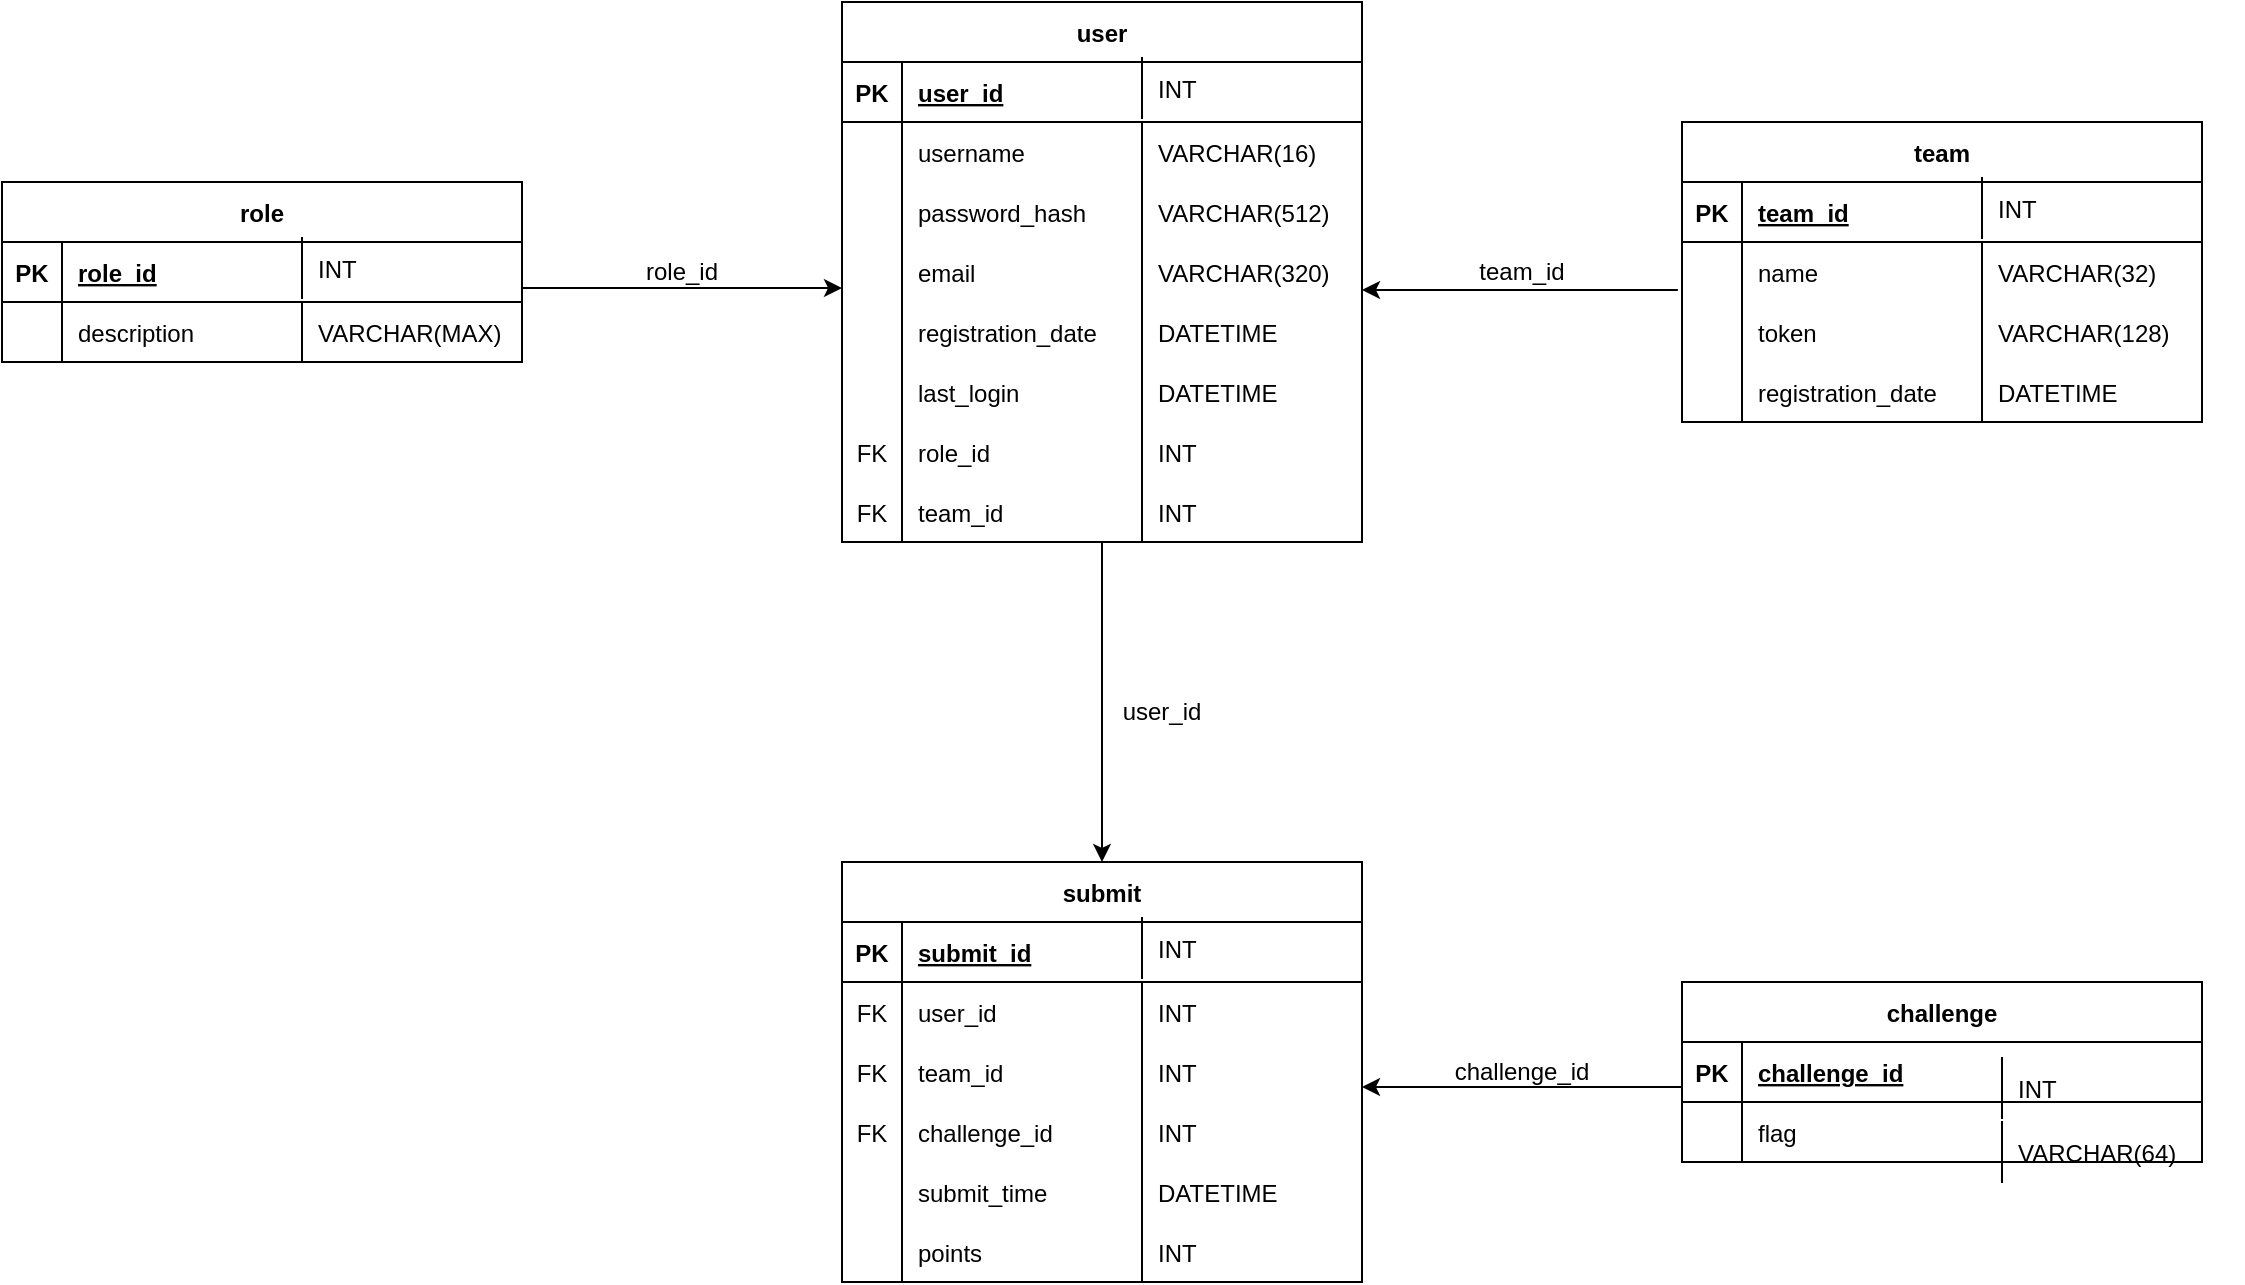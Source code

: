 <mxfile version="17.4.4" type="github">
  <diagram id="R2lEEEUBdFMjLlhIrx00" name="Page-1">
    <mxGraphModel dx="2523" dy="888" grid="1" gridSize="10" guides="1" tooltips="1" connect="1" arrows="1" fold="1" page="1" pageScale="1" pageWidth="850" pageHeight="1100" math="0" shadow="0" extFonts="Permanent Marker^https://fonts.googleapis.com/css?family=Permanent+Marker">
      <root>
        <mxCell id="0" />
        <mxCell id="1" parent="0" />
        <mxCell id="q7P-6Obig4FQji7qMEAy-113" value="" style="shape=partialRectangle;collapsible=0;dropTarget=0;pointerEvents=0;fillColor=none;points=[[0,0.5],[1,0.5]];portConstraint=eastwest;top=0;left=0;right=0;bottom=0;container=0;" vertex="1" parent="1">
          <mxGeometry x="100" y="585" width="170" height="30" as="geometry" />
        </mxCell>
        <mxCell id="q7P-6Obig4FQji7qMEAy-115" value="submit" style="shape=table;startSize=30;container=1;collapsible=1;childLayout=tableLayout;fixedRows=1;rowLines=0;fontStyle=1;align=center;resizeLast=1;" vertex="1" parent="1">
          <mxGeometry x="80" y="510" width="260" height="210" as="geometry" />
        </mxCell>
        <mxCell id="q7P-6Obig4FQji7qMEAy-116" value="" style="shape=partialRectangle;collapsible=0;dropTarget=0;pointerEvents=0;fillColor=none;points=[[0,0.5],[1,0.5]];portConstraint=eastwest;top=0;left=0;right=0;bottom=1;" vertex="1" parent="q7P-6Obig4FQji7qMEAy-115">
          <mxGeometry y="30" width="260" height="30" as="geometry" />
        </mxCell>
        <mxCell id="q7P-6Obig4FQji7qMEAy-117" value="PK" style="shape=partialRectangle;overflow=hidden;connectable=0;fillColor=none;top=0;left=0;bottom=0;right=0;fontStyle=1;" vertex="1" parent="q7P-6Obig4FQji7qMEAy-116">
          <mxGeometry width="30" height="30" as="geometry">
            <mxRectangle width="30" height="30" as="alternateBounds" />
          </mxGeometry>
        </mxCell>
        <mxCell id="q7P-6Obig4FQji7qMEAy-118" value="submit_id" style="shape=partialRectangle;overflow=hidden;connectable=0;fillColor=none;top=0;left=0;bottom=0;right=0;align=left;spacingLeft=6;fontStyle=5;" vertex="1" parent="q7P-6Obig4FQji7qMEAy-116">
          <mxGeometry x="30" width="230" height="30" as="geometry">
            <mxRectangle width="230" height="30" as="alternateBounds" />
          </mxGeometry>
        </mxCell>
        <mxCell id="q7P-6Obig4FQji7qMEAy-119" value="" style="shape=partialRectangle;collapsible=0;dropTarget=0;pointerEvents=0;fillColor=none;points=[[0,0.5],[1,0.5]];portConstraint=eastwest;top=0;left=0;right=0;bottom=0;" vertex="1" parent="q7P-6Obig4FQji7qMEAy-115">
          <mxGeometry y="60" width="260" height="30" as="geometry" />
        </mxCell>
        <mxCell id="q7P-6Obig4FQji7qMEAy-120" value="FK" style="shape=partialRectangle;overflow=hidden;connectable=0;fillColor=none;top=0;left=0;bottom=0;right=1;" vertex="1" parent="q7P-6Obig4FQji7qMEAy-119">
          <mxGeometry width="30" height="30" as="geometry">
            <mxRectangle width="30" height="30" as="alternateBounds" />
          </mxGeometry>
        </mxCell>
        <mxCell id="q7P-6Obig4FQji7qMEAy-121" value="user_id" style="shape=partialRectangle;overflow=hidden;connectable=0;fillColor=none;top=0;left=0;bottom=0;right=0;align=left;spacingLeft=6;" vertex="1" parent="q7P-6Obig4FQji7qMEAy-119">
          <mxGeometry x="30" width="230" height="30" as="geometry">
            <mxRectangle width="230" height="30" as="alternateBounds" />
          </mxGeometry>
        </mxCell>
        <mxCell id="q7P-6Obig4FQji7qMEAy-152" value="" style="group" vertex="1" connectable="0" parent="1">
          <mxGeometry x="80" y="690" width="130" height="30" as="geometry" />
        </mxCell>
        <mxCell id="q7P-6Obig4FQji7qMEAy-123" value="" style="shape=partialRectangle;overflow=hidden;connectable=0;fillColor=none;top=0;left=0;bottom=0;right=1;" vertex="1" parent="q7P-6Obig4FQji7qMEAy-152">
          <mxGeometry width="30" height="30" as="geometry">
            <mxRectangle width="30" height="30" as="alternateBounds" />
          </mxGeometry>
        </mxCell>
        <mxCell id="q7P-6Obig4FQji7qMEAy-124" value="points" style="shape=partialRectangle;overflow=hidden;connectable=0;fillColor=none;top=0;left=0;bottom=0;right=0;align=left;spacingLeft=6;" vertex="1" parent="q7P-6Obig4FQji7qMEAy-152">
          <mxGeometry x="30" width="100" height="30" as="geometry">
            <mxRectangle width="220" height="30" as="alternateBounds" />
          </mxGeometry>
        </mxCell>
        <mxCell id="q7P-6Obig4FQji7qMEAy-130" value="" style="shape=partialRectangle;collapsible=0;dropTarget=0;pointerEvents=0;fillColor=none;points=[[0,0.5],[1,0.5]];portConstraint=eastwest;top=0;left=0;right=0;bottom=0;container=0;" vertex="1" parent="1">
          <mxGeometry x="80" y="600" width="130" height="30" as="geometry" />
        </mxCell>
        <mxCell id="q7P-6Obig4FQji7qMEAy-126" value="" style="shape=partialRectangle;collapsible=0;dropTarget=0;pointerEvents=0;fillColor=none;points=[[0,0.5],[1,0.5]];portConstraint=eastwest;top=0;left=0;right=0;bottom=0;container=0;" vertex="1" parent="1">
          <mxGeometry x="80" y="630" width="130" height="30" as="geometry" />
        </mxCell>
        <mxCell id="q7P-6Obig4FQji7qMEAy-179" value="INT" style="shape=partialRectangle;overflow=hidden;connectable=0;fillColor=none;top=0;left=1;bottom=0;right=0;align=left;spacingLeft=6;" vertex="1" parent="1">
          <mxGeometry x="230" y="690" width="80" height="30" as="geometry">
            <mxRectangle width="220" height="30" as="alternateBounds" />
          </mxGeometry>
        </mxCell>
        <mxCell id="q7P-6Obig4FQji7qMEAy-181" value="INT" style="shape=partialRectangle;overflow=hidden;connectable=0;fillColor=none;top=0;left=1;bottom=0;right=0;align=left;spacingLeft=6;" vertex="1" parent="1">
          <mxGeometry x="230" y="570" width="80" height="30" as="geometry">
            <mxRectangle width="220" height="30" as="alternateBounds" />
          </mxGeometry>
        </mxCell>
        <mxCell id="q7P-6Obig4FQji7qMEAy-182" value="INT" style="shape=partialRectangle;overflow=hidden;connectable=0;fillColor=none;top=0;left=1;bottom=0;right=0;align=left;spacingLeft=6;" vertex="1" parent="1">
          <mxGeometry x="230" y="538" width="80" height="30" as="geometry">
            <mxRectangle width="220" height="30" as="alternateBounds" />
          </mxGeometry>
        </mxCell>
        <mxCell id="q7P-6Obig4FQji7qMEAy-183" value="" style="group" vertex="1" connectable="0" parent="1">
          <mxGeometry x="80" y="660" width="270" height="30" as="geometry" />
        </mxCell>
        <mxCell id="q7P-6Obig4FQji7qMEAy-127" value="" style="shape=partialRectangle;overflow=hidden;connectable=0;fillColor=none;top=0;left=0;bottom=0;right=1;" vertex="1" parent="q7P-6Obig4FQji7qMEAy-183">
          <mxGeometry width="30" height="30" as="geometry">
            <mxRectangle width="30" height="30" as="alternateBounds" />
          </mxGeometry>
        </mxCell>
        <mxCell id="q7P-6Obig4FQji7qMEAy-128" value="submit_time" style="shape=partialRectangle;overflow=hidden;connectable=0;fillColor=none;top=0;left=0;bottom=0;right=0;align=left;spacingLeft=6;" vertex="1" parent="q7P-6Obig4FQji7qMEAy-183">
          <mxGeometry x="30" width="100" height="30" as="geometry">
            <mxRectangle width="220" height="30" as="alternateBounds" />
          </mxGeometry>
        </mxCell>
        <mxCell id="q7P-6Obig4FQji7qMEAy-178" value="DATETIME" style="shape=partialRectangle;overflow=hidden;connectable=0;fillColor=none;top=0;left=1;bottom=0;right=0;align=left;spacingLeft=6;" vertex="1" parent="q7P-6Obig4FQji7qMEAy-183">
          <mxGeometry x="150" width="110" height="30" as="geometry">
            <mxRectangle width="220" height="30" as="alternateBounds" />
          </mxGeometry>
        </mxCell>
        <mxCell id="q7P-6Obig4FQji7qMEAy-186" value="" style="group" vertex="1" connectable="0" parent="1">
          <mxGeometry x="80" y="600" width="210" height="30" as="geometry" />
        </mxCell>
        <mxCell id="q7P-6Obig4FQji7qMEAy-153" value="" style="group" vertex="1" connectable="0" parent="q7P-6Obig4FQji7qMEAy-186">
          <mxGeometry width="130" height="30" as="geometry" />
        </mxCell>
        <mxCell id="q7P-6Obig4FQji7qMEAy-147" value="FK" style="shape=partialRectangle;overflow=hidden;connectable=0;fillColor=none;top=0;left=0;bottom=0;right=1;" vertex="1" parent="q7P-6Obig4FQji7qMEAy-153">
          <mxGeometry width="30" height="30" as="geometry">
            <mxRectangle width="30" height="30" as="alternateBounds" />
          </mxGeometry>
        </mxCell>
        <mxCell id="q7P-6Obig4FQji7qMEAy-148" value="team_id" style="shape=partialRectangle;overflow=hidden;connectable=0;fillColor=none;top=0;left=0;bottom=0;right=0;align=left;spacingLeft=6;" vertex="1" parent="q7P-6Obig4FQji7qMEAy-153">
          <mxGeometry x="30" width="100" height="30" as="geometry">
            <mxRectangle width="220" height="30" as="alternateBounds" />
          </mxGeometry>
        </mxCell>
        <mxCell id="q7P-6Obig4FQji7qMEAy-180" value="INT" style="shape=partialRectangle;overflow=hidden;connectable=0;fillColor=none;top=0;left=1;bottom=0;right=0;align=left;spacingLeft=6;" vertex="1" parent="q7P-6Obig4FQji7qMEAy-186">
          <mxGeometry x="150" width="80" height="30" as="geometry">
            <mxRectangle width="220" height="30" as="alternateBounds" />
          </mxGeometry>
        </mxCell>
        <mxCell id="q7P-6Obig4FQji7qMEAy-187" value="" style="group" vertex="1" connectable="0" parent="1">
          <mxGeometry x="80" y="630" width="210" height="30" as="geometry" />
        </mxCell>
        <mxCell id="q7P-6Obig4FQji7qMEAy-131" value="FK" style="shape=partialRectangle;overflow=hidden;connectable=0;fillColor=none;top=0;left=0;bottom=0;right=1;" vertex="1" parent="q7P-6Obig4FQji7qMEAy-187">
          <mxGeometry width="30" height="30" as="geometry">
            <mxRectangle width="30" height="30" as="alternateBounds" />
          </mxGeometry>
        </mxCell>
        <mxCell id="q7P-6Obig4FQji7qMEAy-132" value="challenge_id" style="shape=partialRectangle;overflow=hidden;connectable=0;fillColor=none;top=0;left=0;bottom=0;right=0;align=left;spacingLeft=6;" vertex="1" parent="q7P-6Obig4FQji7qMEAy-187">
          <mxGeometry x="30" width="100" height="30" as="geometry">
            <mxRectangle width="220" height="30" as="alternateBounds" />
          </mxGeometry>
        </mxCell>
        <mxCell id="q7P-6Obig4FQji7qMEAy-173" value="INT" style="shape=partialRectangle;overflow=hidden;connectable=0;fillColor=none;top=0;left=1;bottom=0;right=0;align=left;spacingLeft=6;" vertex="1" parent="q7P-6Obig4FQji7qMEAy-187">
          <mxGeometry x="150" width="80" height="30" as="geometry">
            <mxRectangle width="220" height="30" as="alternateBounds" />
          </mxGeometry>
        </mxCell>
        <mxCell id="q7P-6Obig4FQji7qMEAy-217" value="" style="shape=partialRectangle;collapsible=0;dropTarget=0;pointerEvents=0;fillColor=none;points=[[0,0.5],[1,0.5]];portConstraint=eastwest;top=0;left=0;right=0;bottom=0;container=0;" vertex="1" parent="1">
          <mxGeometry x="100" y="155" width="170" height="30" as="geometry" />
        </mxCell>
        <mxCell id="q7P-6Obig4FQji7qMEAy-218" value="user" style="shape=table;startSize=30;container=1;collapsible=1;childLayout=tableLayout;fixedRows=1;rowLines=0;fontStyle=1;align=center;resizeLast=1;" vertex="1" parent="1">
          <mxGeometry x="80" y="80" width="260" height="270" as="geometry" />
        </mxCell>
        <mxCell id="q7P-6Obig4FQji7qMEAy-219" value="" style="shape=partialRectangle;collapsible=0;dropTarget=0;pointerEvents=0;fillColor=none;points=[[0,0.5],[1,0.5]];portConstraint=eastwest;top=0;left=0;right=0;bottom=1;" vertex="1" parent="q7P-6Obig4FQji7qMEAy-218">
          <mxGeometry y="30" width="260" height="30" as="geometry" />
        </mxCell>
        <mxCell id="q7P-6Obig4FQji7qMEAy-220" value="PK" style="shape=partialRectangle;overflow=hidden;connectable=0;fillColor=none;top=0;left=0;bottom=0;right=0;fontStyle=1;" vertex="1" parent="q7P-6Obig4FQji7qMEAy-219">
          <mxGeometry width="30" height="30" as="geometry">
            <mxRectangle width="30" height="30" as="alternateBounds" />
          </mxGeometry>
        </mxCell>
        <mxCell id="q7P-6Obig4FQji7qMEAy-221" value="user_id" style="shape=partialRectangle;overflow=hidden;connectable=0;fillColor=none;top=0;left=0;bottom=0;right=0;align=left;spacingLeft=6;fontStyle=5;" vertex="1" parent="q7P-6Obig4FQji7qMEAy-219">
          <mxGeometry x="30" width="230" height="30" as="geometry">
            <mxRectangle width="230" height="30" as="alternateBounds" />
          </mxGeometry>
        </mxCell>
        <mxCell id="q7P-6Obig4FQji7qMEAy-222" value="" style="shape=partialRectangle;collapsible=0;dropTarget=0;pointerEvents=0;fillColor=none;points=[[0,0.5],[1,0.5]];portConstraint=eastwest;top=0;left=0;right=0;bottom=0;" vertex="1" parent="q7P-6Obig4FQji7qMEAy-218">
          <mxGeometry y="60" width="260" height="30" as="geometry" />
        </mxCell>
        <mxCell id="q7P-6Obig4FQji7qMEAy-223" value="" style="shape=partialRectangle;overflow=hidden;connectable=0;fillColor=none;top=0;left=0;bottom=0;right=1;" vertex="1" parent="q7P-6Obig4FQji7qMEAy-222">
          <mxGeometry width="30" height="30" as="geometry">
            <mxRectangle width="30" height="30" as="alternateBounds" />
          </mxGeometry>
        </mxCell>
        <mxCell id="q7P-6Obig4FQji7qMEAy-224" value="username" style="shape=partialRectangle;overflow=hidden;connectable=0;fillColor=none;top=0;left=0;bottom=0;right=0;align=left;spacingLeft=6;" vertex="1" parent="q7P-6Obig4FQji7qMEAy-222">
          <mxGeometry x="30" width="230" height="30" as="geometry">
            <mxRectangle width="230" height="30" as="alternateBounds" />
          </mxGeometry>
        </mxCell>
        <mxCell id="q7P-6Obig4FQji7qMEAy-228" value="" style="shape=partialRectangle;collapsible=0;dropTarget=0;pointerEvents=0;fillColor=none;points=[[0,0.5],[1,0.5]];portConstraint=eastwest;top=0;left=0;right=0;bottom=0;container=0;" vertex="1" parent="1">
          <mxGeometry x="80" y="170" width="130" height="30" as="geometry" />
        </mxCell>
        <mxCell id="q7P-6Obig4FQji7qMEAy-229" value="" style="shape=partialRectangle;collapsible=0;dropTarget=0;pointerEvents=0;fillColor=none;points=[[0,0.5],[1,0.5]];portConstraint=eastwest;top=0;left=0;right=0;bottom=0;container=0;" vertex="1" parent="1">
          <mxGeometry x="80" y="200" width="130" height="30" as="geometry" />
        </mxCell>
        <mxCell id="q7P-6Obig4FQji7qMEAy-231" value="VARCHAR(16)" style="shape=partialRectangle;overflow=hidden;connectable=0;fillColor=none;top=0;left=1;bottom=0;right=0;align=left;spacingLeft=6;" vertex="1" parent="1">
          <mxGeometry x="230" y="140" width="120" height="30" as="geometry">
            <mxRectangle width="220" height="30" as="alternateBounds" />
          </mxGeometry>
        </mxCell>
        <mxCell id="q7P-6Obig4FQji7qMEAy-232" value="INT" style="shape=partialRectangle;overflow=hidden;connectable=0;fillColor=none;top=0;left=1;bottom=0;right=0;align=left;spacingLeft=6;" vertex="1" parent="1">
          <mxGeometry x="230" y="108" width="80" height="30" as="geometry">
            <mxRectangle width="220" height="30" as="alternateBounds" />
          </mxGeometry>
        </mxCell>
        <mxCell id="q7P-6Obig4FQji7qMEAy-233" value="" style="group" vertex="1" connectable="0" parent="1">
          <mxGeometry x="80" y="200" width="270" height="30" as="geometry" />
        </mxCell>
        <mxCell id="q7P-6Obig4FQji7qMEAy-234" value="" style="shape=partialRectangle;overflow=hidden;connectable=0;fillColor=none;top=0;left=0;bottom=0;right=1;" vertex="1" parent="q7P-6Obig4FQji7qMEAy-233">
          <mxGeometry width="30" height="30" as="geometry">
            <mxRectangle width="30" height="30" as="alternateBounds" />
          </mxGeometry>
        </mxCell>
        <mxCell id="q7P-6Obig4FQji7qMEAy-235" value="email" style="shape=partialRectangle;overflow=hidden;connectable=0;fillColor=none;top=0;left=0;bottom=0;right=0;align=left;spacingLeft=6;" vertex="1" parent="q7P-6Obig4FQji7qMEAy-233">
          <mxGeometry x="30" width="100" height="30" as="geometry">
            <mxRectangle width="220" height="30" as="alternateBounds" />
          </mxGeometry>
        </mxCell>
        <mxCell id="q7P-6Obig4FQji7qMEAy-236" value="VARCHAR(320)" style="shape=partialRectangle;overflow=hidden;connectable=0;fillColor=none;top=0;left=1;bottom=0;right=0;align=left;spacingLeft=6;" vertex="1" parent="q7P-6Obig4FQji7qMEAy-233">
          <mxGeometry x="150" width="120" height="30" as="geometry">
            <mxRectangle width="220" height="30" as="alternateBounds" />
          </mxGeometry>
        </mxCell>
        <mxCell id="q7P-6Obig4FQji7qMEAy-237" value="" style="group" vertex="1" connectable="0" parent="1">
          <mxGeometry x="80" y="170" width="270" height="30" as="geometry" />
        </mxCell>
        <mxCell id="q7P-6Obig4FQji7qMEAy-238" value="" style="group" vertex="1" connectable="0" parent="q7P-6Obig4FQji7qMEAy-237">
          <mxGeometry width="130" height="30" as="geometry" />
        </mxCell>
        <mxCell id="q7P-6Obig4FQji7qMEAy-239" value="" style="shape=partialRectangle;overflow=hidden;connectable=0;fillColor=none;top=0;left=0;bottom=0;right=1;" vertex="1" parent="q7P-6Obig4FQji7qMEAy-238">
          <mxGeometry width="30" height="30" as="geometry">
            <mxRectangle width="30" height="30" as="alternateBounds" />
          </mxGeometry>
        </mxCell>
        <mxCell id="q7P-6Obig4FQji7qMEAy-240" value="password_hash" style="shape=partialRectangle;overflow=hidden;connectable=0;fillColor=none;top=0;left=0;bottom=0;right=0;align=left;spacingLeft=6;" vertex="1" parent="q7P-6Obig4FQji7qMEAy-238">
          <mxGeometry x="30" width="100" height="30" as="geometry">
            <mxRectangle width="220" height="30" as="alternateBounds" />
          </mxGeometry>
        </mxCell>
        <mxCell id="q7P-6Obig4FQji7qMEAy-241" value="VARCHAR(512)" style="shape=partialRectangle;overflow=hidden;connectable=0;fillColor=none;top=0;left=1;bottom=0;right=0;align=left;spacingLeft=6;" vertex="1" parent="q7P-6Obig4FQji7qMEAy-237">
          <mxGeometry x="150" width="120" height="30" as="geometry">
            <mxRectangle width="220" height="30" as="alternateBounds" />
          </mxGeometry>
        </mxCell>
        <mxCell id="q7P-6Obig4FQji7qMEAy-242" value="" style="group" vertex="1" connectable="0" parent="1">
          <mxGeometry x="80" y="230" width="270" height="30" as="geometry" />
        </mxCell>
        <mxCell id="q7P-6Obig4FQji7qMEAy-243" value="" style="shape=partialRectangle;overflow=hidden;connectable=0;fillColor=none;top=0;left=0;bottom=0;right=1;" vertex="1" parent="q7P-6Obig4FQji7qMEAy-242">
          <mxGeometry width="30" height="30" as="geometry">
            <mxRectangle width="30" height="30" as="alternateBounds" />
          </mxGeometry>
        </mxCell>
        <mxCell id="q7P-6Obig4FQji7qMEAy-244" value="registration_date" style="shape=partialRectangle;overflow=hidden;connectable=0;fillColor=none;top=0;left=0;bottom=0;right=0;align=left;spacingLeft=6;" vertex="1" parent="q7P-6Obig4FQji7qMEAy-242">
          <mxGeometry x="30" width="100" height="30" as="geometry">
            <mxRectangle width="220" height="30" as="alternateBounds" />
          </mxGeometry>
        </mxCell>
        <mxCell id="q7P-6Obig4FQji7qMEAy-245" value="DATETIME" style="shape=partialRectangle;overflow=hidden;connectable=0;fillColor=none;top=0;left=1;bottom=0;right=0;align=left;spacingLeft=6;" vertex="1" parent="q7P-6Obig4FQji7qMEAy-242">
          <mxGeometry x="150" width="120" height="30" as="geometry">
            <mxRectangle width="220" height="30" as="alternateBounds" />
          </mxGeometry>
        </mxCell>
        <mxCell id="q7P-6Obig4FQji7qMEAy-253" value="" style="group" vertex="1" connectable="0" parent="1">
          <mxGeometry x="80" y="260" width="260" height="30" as="geometry" />
        </mxCell>
        <mxCell id="q7P-6Obig4FQji7qMEAy-254" value="" style="shape=partialRectangle;overflow=hidden;connectable=0;fillColor=none;top=0;left=0;bottom=0;right=1;" vertex="1" parent="q7P-6Obig4FQji7qMEAy-253">
          <mxGeometry width="30" height="30" as="geometry">
            <mxRectangle width="30" height="30" as="alternateBounds" />
          </mxGeometry>
        </mxCell>
        <mxCell id="q7P-6Obig4FQji7qMEAy-255" value="last_login" style="shape=partialRectangle;overflow=hidden;connectable=0;fillColor=none;top=0;left=0;bottom=0;right=0;align=left;spacingLeft=6;" vertex="1" parent="q7P-6Obig4FQji7qMEAy-253">
          <mxGeometry x="30" width="100" height="30" as="geometry">
            <mxRectangle width="220" height="30" as="alternateBounds" />
          </mxGeometry>
        </mxCell>
        <mxCell id="q7P-6Obig4FQji7qMEAy-256" value="DATETIME" style="shape=partialRectangle;overflow=hidden;connectable=0;fillColor=none;top=0;left=1;bottom=0;right=0;align=left;spacingLeft=6;" vertex="1" parent="q7P-6Obig4FQji7qMEAy-253">
          <mxGeometry x="150" width="110" height="30" as="geometry">
            <mxRectangle width="220" height="30" as="alternateBounds" />
          </mxGeometry>
        </mxCell>
        <mxCell id="q7P-6Obig4FQji7qMEAy-257" value="" style="group" vertex="1" connectable="0" parent="1">
          <mxGeometry x="80" y="290" width="260" height="30" as="geometry" />
        </mxCell>
        <mxCell id="q7P-6Obig4FQji7qMEAy-258" value="FK" style="shape=partialRectangle;overflow=hidden;connectable=0;fillColor=none;top=0;left=0;bottom=0;right=1;" vertex="1" parent="q7P-6Obig4FQji7qMEAy-257">
          <mxGeometry width="30" height="30" as="geometry">
            <mxRectangle width="30" height="30" as="alternateBounds" />
          </mxGeometry>
        </mxCell>
        <mxCell id="q7P-6Obig4FQji7qMEAy-259" value="role_id" style="shape=partialRectangle;overflow=hidden;connectable=0;fillColor=none;top=0;left=0;bottom=0;right=0;align=left;spacingLeft=6;" vertex="1" parent="q7P-6Obig4FQji7qMEAy-257">
          <mxGeometry x="30" width="100" height="30" as="geometry">
            <mxRectangle width="220" height="30" as="alternateBounds" />
          </mxGeometry>
        </mxCell>
        <mxCell id="q7P-6Obig4FQji7qMEAy-260" value="INT" style="shape=partialRectangle;overflow=hidden;connectable=0;fillColor=none;top=0;left=1;bottom=0;right=0;align=left;spacingLeft=6;" vertex="1" parent="q7P-6Obig4FQji7qMEAy-257">
          <mxGeometry x="150" width="110" height="30" as="geometry">
            <mxRectangle width="220" height="30" as="alternateBounds" />
          </mxGeometry>
        </mxCell>
        <mxCell id="q7P-6Obig4FQji7qMEAy-261" value="" style="shape=partialRectangle;collapsible=0;dropTarget=0;pointerEvents=0;fillColor=none;points=[[0,0.5],[1,0.5]];portConstraint=eastwest;top=0;left=0;right=0;bottom=0;container=0;" vertex="1" parent="1">
          <mxGeometry x="-320" y="245" width="170" height="30" as="geometry" />
        </mxCell>
        <mxCell id="q7P-6Obig4FQji7qMEAy-262" value="role" style="shape=table;startSize=30;container=1;collapsible=1;childLayout=tableLayout;fixedRows=1;rowLines=0;fontStyle=1;align=center;resizeLast=1;" vertex="1" parent="1">
          <mxGeometry x="-340" y="170" width="260" height="90" as="geometry" />
        </mxCell>
        <mxCell id="q7P-6Obig4FQji7qMEAy-263" value="" style="shape=partialRectangle;collapsible=0;dropTarget=0;pointerEvents=0;fillColor=none;points=[[0,0.5],[1,0.5]];portConstraint=eastwest;top=0;left=0;right=0;bottom=1;" vertex="1" parent="q7P-6Obig4FQji7qMEAy-262">
          <mxGeometry y="30" width="260" height="30" as="geometry" />
        </mxCell>
        <mxCell id="q7P-6Obig4FQji7qMEAy-264" value="PK" style="shape=partialRectangle;overflow=hidden;connectable=0;fillColor=none;top=0;left=0;bottom=0;right=0;fontStyle=1;" vertex="1" parent="q7P-6Obig4FQji7qMEAy-263">
          <mxGeometry width="30" height="30" as="geometry">
            <mxRectangle width="30" height="30" as="alternateBounds" />
          </mxGeometry>
        </mxCell>
        <mxCell id="q7P-6Obig4FQji7qMEAy-265" value="role_id" style="shape=partialRectangle;overflow=hidden;connectable=0;fillColor=none;top=0;left=0;bottom=0;right=0;align=left;spacingLeft=6;fontStyle=5;" vertex="1" parent="q7P-6Obig4FQji7qMEAy-263">
          <mxGeometry x="30" width="230" height="30" as="geometry">
            <mxRectangle width="230" height="30" as="alternateBounds" />
          </mxGeometry>
        </mxCell>
        <mxCell id="q7P-6Obig4FQji7qMEAy-266" value="" style="shape=partialRectangle;collapsible=0;dropTarget=0;pointerEvents=0;fillColor=none;points=[[0,0.5],[1,0.5]];portConstraint=eastwest;top=0;left=0;right=0;bottom=0;" vertex="1" parent="q7P-6Obig4FQji7qMEAy-262">
          <mxGeometry y="60" width="260" height="30" as="geometry" />
        </mxCell>
        <mxCell id="q7P-6Obig4FQji7qMEAy-267" value="" style="shape=partialRectangle;overflow=hidden;connectable=0;fillColor=none;top=0;left=0;bottom=0;right=1;" vertex="1" parent="q7P-6Obig4FQji7qMEAy-266">
          <mxGeometry width="30" height="30" as="geometry">
            <mxRectangle width="30" height="30" as="alternateBounds" />
          </mxGeometry>
        </mxCell>
        <mxCell id="q7P-6Obig4FQji7qMEAy-268" value="description" style="shape=partialRectangle;overflow=hidden;connectable=0;fillColor=none;top=0;left=0;bottom=0;right=0;align=left;spacingLeft=6;" vertex="1" parent="q7P-6Obig4FQji7qMEAy-266">
          <mxGeometry x="30" width="230" height="30" as="geometry">
            <mxRectangle width="230" height="30" as="alternateBounds" />
          </mxGeometry>
        </mxCell>
        <mxCell id="q7P-6Obig4FQji7qMEAy-271" value="VARCHAR(MAX)" style="shape=partialRectangle;overflow=hidden;connectable=0;fillColor=none;top=0;left=1;bottom=0;right=0;align=left;spacingLeft=6;" vertex="1" parent="1">
          <mxGeometry x="-190" y="230" width="120" height="30" as="geometry">
            <mxRectangle width="220" height="30" as="alternateBounds" />
          </mxGeometry>
        </mxCell>
        <mxCell id="q7P-6Obig4FQji7qMEAy-272" value="INT" style="shape=partialRectangle;overflow=hidden;connectable=0;fillColor=none;top=0;left=1;bottom=0;right=0;align=left;spacingLeft=6;" vertex="1" parent="1">
          <mxGeometry x="-190" y="198" width="80" height="30" as="geometry">
            <mxRectangle width="220" height="30" as="alternateBounds" />
          </mxGeometry>
        </mxCell>
        <mxCell id="q7P-6Obig4FQji7qMEAy-294" value="" style="group" vertex="1" connectable="0" parent="1">
          <mxGeometry x="80" y="320" width="260" height="30" as="geometry" />
        </mxCell>
        <mxCell id="q7P-6Obig4FQji7qMEAy-295" value="FK" style="shape=partialRectangle;overflow=hidden;connectable=0;fillColor=none;top=0;left=0;bottom=0;right=1;" vertex="1" parent="q7P-6Obig4FQji7qMEAy-294">
          <mxGeometry width="30" height="30" as="geometry">
            <mxRectangle width="30" height="30" as="alternateBounds" />
          </mxGeometry>
        </mxCell>
        <mxCell id="q7P-6Obig4FQji7qMEAy-296" value="team_id" style="shape=partialRectangle;overflow=hidden;connectable=0;fillColor=none;top=0;left=0;bottom=0;right=0;align=left;spacingLeft=6;" vertex="1" parent="q7P-6Obig4FQji7qMEAy-294">
          <mxGeometry x="30" width="100" height="30" as="geometry">
            <mxRectangle width="220" height="30" as="alternateBounds" />
          </mxGeometry>
        </mxCell>
        <mxCell id="q7P-6Obig4FQji7qMEAy-297" value="INT" style="shape=partialRectangle;overflow=hidden;connectable=0;fillColor=none;top=0;left=1;bottom=0;right=0;align=left;spacingLeft=6;" vertex="1" parent="q7P-6Obig4FQji7qMEAy-294">
          <mxGeometry x="150" width="110" height="30" as="geometry">
            <mxRectangle width="220" height="30" as="alternateBounds" />
          </mxGeometry>
        </mxCell>
        <mxCell id="q7P-6Obig4FQji7qMEAy-298" value="" style="endArrow=classic;html=1;rounded=0;" edge="1" parent="1">
          <mxGeometry width="50" height="50" relative="1" as="geometry">
            <mxPoint x="-80" y="223" as="sourcePoint" />
            <mxPoint x="80" y="223" as="targetPoint" />
          </mxGeometry>
        </mxCell>
        <mxCell id="q7P-6Obig4FQji7qMEAy-299" value="role_id" style="text;html=1;strokeColor=none;fillColor=none;align=center;verticalAlign=middle;whiteSpace=wrap;rounded=0;" vertex="1" parent="1">
          <mxGeometry x="-30" y="200" width="60" height="30" as="geometry" />
        </mxCell>
        <mxCell id="q7P-6Obig4FQji7qMEAy-300" value="" style="shape=partialRectangle;collapsible=0;dropTarget=0;pointerEvents=0;fillColor=none;points=[[0,0.5],[1,0.5]];portConstraint=eastwest;top=0;left=0;right=0;bottom=0;container=0;" vertex="1" parent="1">
          <mxGeometry x="520" y="215" width="170" height="30" as="geometry" />
        </mxCell>
        <mxCell id="q7P-6Obig4FQji7qMEAy-301" value="team" style="shape=table;startSize=30;container=1;collapsible=1;childLayout=tableLayout;fixedRows=1;rowLines=0;fontStyle=1;align=center;resizeLast=1;" vertex="1" parent="1">
          <mxGeometry x="500" y="140" width="260" height="150" as="geometry" />
        </mxCell>
        <mxCell id="q7P-6Obig4FQji7qMEAy-302" value="" style="shape=partialRectangle;collapsible=0;dropTarget=0;pointerEvents=0;fillColor=none;points=[[0,0.5],[1,0.5]];portConstraint=eastwest;top=0;left=0;right=0;bottom=1;" vertex="1" parent="q7P-6Obig4FQji7qMEAy-301">
          <mxGeometry y="30" width="260" height="30" as="geometry" />
        </mxCell>
        <mxCell id="q7P-6Obig4FQji7qMEAy-303" value="PK" style="shape=partialRectangle;overflow=hidden;connectable=0;fillColor=none;top=0;left=0;bottom=0;right=0;fontStyle=1;" vertex="1" parent="q7P-6Obig4FQji7qMEAy-302">
          <mxGeometry width="30" height="30" as="geometry">
            <mxRectangle width="30" height="30" as="alternateBounds" />
          </mxGeometry>
        </mxCell>
        <mxCell id="q7P-6Obig4FQji7qMEAy-304" value="team_id" style="shape=partialRectangle;overflow=hidden;connectable=0;fillColor=none;top=0;left=0;bottom=0;right=0;align=left;spacingLeft=6;fontStyle=5;" vertex="1" parent="q7P-6Obig4FQji7qMEAy-302">
          <mxGeometry x="30" width="230" height="30" as="geometry">
            <mxRectangle width="230" height="30" as="alternateBounds" />
          </mxGeometry>
        </mxCell>
        <mxCell id="q7P-6Obig4FQji7qMEAy-305" value="" style="shape=partialRectangle;collapsible=0;dropTarget=0;pointerEvents=0;fillColor=none;points=[[0,0.5],[1,0.5]];portConstraint=eastwest;top=0;left=0;right=0;bottom=0;" vertex="1" parent="q7P-6Obig4FQji7qMEAy-301">
          <mxGeometry y="60" width="260" height="30" as="geometry" />
        </mxCell>
        <mxCell id="q7P-6Obig4FQji7qMEAy-306" value="" style="shape=partialRectangle;overflow=hidden;connectable=0;fillColor=none;top=0;left=0;bottom=0;right=1;" vertex="1" parent="q7P-6Obig4FQji7qMEAy-305">
          <mxGeometry width="30" height="30" as="geometry">
            <mxRectangle width="30" height="30" as="alternateBounds" />
          </mxGeometry>
        </mxCell>
        <mxCell id="q7P-6Obig4FQji7qMEAy-307" value="name" style="shape=partialRectangle;overflow=hidden;connectable=0;fillColor=none;top=0;left=0;bottom=0;right=0;align=left;spacingLeft=6;" vertex="1" parent="q7P-6Obig4FQji7qMEAy-305">
          <mxGeometry x="30" width="230" height="30" as="geometry">
            <mxRectangle width="230" height="30" as="alternateBounds" />
          </mxGeometry>
        </mxCell>
        <mxCell id="q7P-6Obig4FQji7qMEAy-308" value="" style="shape=partialRectangle;collapsible=0;dropTarget=0;pointerEvents=0;fillColor=none;points=[[0,0.5],[1,0.5]];portConstraint=eastwest;top=0;left=0;right=0;bottom=0;container=0;" vertex="1" parent="1">
          <mxGeometry x="500" y="230" width="130" height="30" as="geometry" />
        </mxCell>
        <mxCell id="q7P-6Obig4FQji7qMEAy-309" value="" style="shape=partialRectangle;collapsible=0;dropTarget=0;pointerEvents=0;fillColor=none;points=[[0,0.5],[1,0.5]];portConstraint=eastwest;top=0;left=0;right=0;bottom=0;container=0;" vertex="1" parent="1">
          <mxGeometry x="500" y="260" width="130" height="30" as="geometry" />
        </mxCell>
        <mxCell id="q7P-6Obig4FQji7qMEAy-310" value="VARCHAR(32)" style="shape=partialRectangle;overflow=hidden;connectable=0;fillColor=none;top=0;left=1;bottom=0;right=0;align=left;spacingLeft=6;" vertex="1" parent="1">
          <mxGeometry x="650" y="200" width="120" height="30" as="geometry">
            <mxRectangle width="220" height="30" as="alternateBounds" />
          </mxGeometry>
        </mxCell>
        <mxCell id="q7P-6Obig4FQji7qMEAy-311" value="INT" style="shape=partialRectangle;overflow=hidden;connectable=0;fillColor=none;top=0;left=1;bottom=0;right=0;align=left;spacingLeft=6;" vertex="1" parent="1">
          <mxGeometry x="650" y="168" width="80" height="30" as="geometry">
            <mxRectangle width="220" height="30" as="alternateBounds" />
          </mxGeometry>
        </mxCell>
        <mxCell id="q7P-6Obig4FQji7qMEAy-316" value="" style="group" vertex="1" connectable="0" parent="1">
          <mxGeometry x="500" y="230" width="270" height="30" as="geometry" />
        </mxCell>
        <mxCell id="q7P-6Obig4FQji7qMEAy-317" value="" style="group" vertex="1" connectable="0" parent="q7P-6Obig4FQji7qMEAy-316">
          <mxGeometry width="130" height="30" as="geometry" />
        </mxCell>
        <mxCell id="q7P-6Obig4FQji7qMEAy-318" value="" style="shape=partialRectangle;overflow=hidden;connectable=0;fillColor=none;top=0;left=0;bottom=0;right=1;" vertex="1" parent="q7P-6Obig4FQji7qMEAy-317">
          <mxGeometry width="30" height="30" as="geometry">
            <mxRectangle width="30" height="30" as="alternateBounds" />
          </mxGeometry>
        </mxCell>
        <mxCell id="q7P-6Obig4FQji7qMEAy-319" value="token" style="shape=partialRectangle;overflow=hidden;connectable=0;fillColor=none;top=0;left=0;bottom=0;right=0;align=left;spacingLeft=6;" vertex="1" parent="q7P-6Obig4FQji7qMEAy-317">
          <mxGeometry x="30" width="100" height="30" as="geometry">
            <mxRectangle width="220" height="30" as="alternateBounds" />
          </mxGeometry>
        </mxCell>
        <mxCell id="q7P-6Obig4FQji7qMEAy-320" value="VARCHAR(128)" style="shape=partialRectangle;overflow=hidden;connectable=0;fillColor=none;top=0;left=1;bottom=0;right=0;align=left;spacingLeft=6;" vertex="1" parent="q7P-6Obig4FQji7qMEAy-316">
          <mxGeometry x="150" width="120" height="30" as="geometry">
            <mxRectangle width="220" height="30" as="alternateBounds" />
          </mxGeometry>
        </mxCell>
        <mxCell id="q7P-6Obig4FQji7qMEAy-321" value="" style="group" vertex="1" connectable="0" parent="1">
          <mxGeometry x="500" y="260" width="270" height="30" as="geometry" />
        </mxCell>
        <mxCell id="q7P-6Obig4FQji7qMEAy-322" value="" style="shape=partialRectangle;overflow=hidden;connectable=0;fillColor=none;top=0;left=0;bottom=0;right=1;" vertex="1" parent="q7P-6Obig4FQji7qMEAy-321">
          <mxGeometry width="30" height="30" as="geometry">
            <mxRectangle width="30" height="30" as="alternateBounds" />
          </mxGeometry>
        </mxCell>
        <mxCell id="q7P-6Obig4FQji7qMEAy-323" value="registration_date" style="shape=partialRectangle;overflow=hidden;connectable=0;fillColor=none;top=0;left=0;bottom=0;right=0;align=left;spacingLeft=6;" vertex="1" parent="q7P-6Obig4FQji7qMEAy-321">
          <mxGeometry x="30" width="100" height="30" as="geometry">
            <mxRectangle width="220" height="30" as="alternateBounds" />
          </mxGeometry>
        </mxCell>
        <mxCell id="q7P-6Obig4FQji7qMEAy-324" value="DATETIME" style="shape=partialRectangle;overflow=hidden;connectable=0;fillColor=none;top=0;left=1;bottom=0;right=0;align=left;spacingLeft=6;" vertex="1" parent="q7P-6Obig4FQji7qMEAy-321">
          <mxGeometry x="150" width="120" height="30" as="geometry">
            <mxRectangle width="220" height="30" as="alternateBounds" />
          </mxGeometry>
        </mxCell>
        <mxCell id="q7P-6Obig4FQji7qMEAy-337" value="" style="endArrow=classic;html=1;rounded=0;exitX=-0.008;exitY=0.8;exitDx=0;exitDy=0;exitPerimeter=0;" edge="1" parent="1" source="q7P-6Obig4FQji7qMEAy-305">
          <mxGeometry width="50" height="50" relative="1" as="geometry">
            <mxPoint x="340" y="223" as="sourcePoint" />
            <mxPoint x="340" y="224" as="targetPoint" />
          </mxGeometry>
        </mxCell>
        <mxCell id="q7P-6Obig4FQji7qMEAy-338" value="team_id" style="text;html=1;strokeColor=none;fillColor=none;align=center;verticalAlign=middle;whiteSpace=wrap;rounded=0;" vertex="1" parent="1">
          <mxGeometry x="390" y="200" width="60" height="30" as="geometry" />
        </mxCell>
        <mxCell id="q7P-6Obig4FQji7qMEAy-339" value="" style="shape=partialRectangle;collapsible=0;dropTarget=0;pointerEvents=0;fillColor=none;points=[[0,0.5],[1,0.5]];portConstraint=eastwest;top=0;left=0;right=0;bottom=0;container=0;" vertex="1" parent="1">
          <mxGeometry x="530" y="655" width="170" height="30" as="geometry" />
        </mxCell>
        <mxCell id="q7P-6Obig4FQji7qMEAy-340" value="challenge" style="shape=table;startSize=30;container=1;collapsible=1;childLayout=tableLayout;fixedRows=1;rowLines=0;fontStyle=1;align=center;resizeLast=1;" vertex="1" parent="1">
          <mxGeometry x="500" y="570" width="260" height="90" as="geometry" />
        </mxCell>
        <mxCell id="q7P-6Obig4FQji7qMEAy-341" value="" style="shape=partialRectangle;collapsible=0;dropTarget=0;pointerEvents=0;fillColor=none;points=[[0,0.5],[1,0.5]];portConstraint=eastwest;top=0;left=0;right=0;bottom=1;" vertex="1" parent="q7P-6Obig4FQji7qMEAy-340">
          <mxGeometry y="30" width="260" height="30" as="geometry" />
        </mxCell>
        <mxCell id="q7P-6Obig4FQji7qMEAy-342" value="PK" style="shape=partialRectangle;overflow=hidden;connectable=0;fillColor=none;top=0;left=0;bottom=0;right=0;fontStyle=1;" vertex="1" parent="q7P-6Obig4FQji7qMEAy-341">
          <mxGeometry width="30" height="30" as="geometry">
            <mxRectangle width="30" height="30" as="alternateBounds" />
          </mxGeometry>
        </mxCell>
        <mxCell id="q7P-6Obig4FQji7qMEAy-343" value="challenge_id" style="shape=partialRectangle;overflow=hidden;connectable=0;fillColor=none;top=0;left=0;bottom=0;right=0;align=left;spacingLeft=6;fontStyle=5;" vertex="1" parent="q7P-6Obig4FQji7qMEAy-341">
          <mxGeometry x="30" width="230" height="30" as="geometry">
            <mxRectangle width="230" height="30" as="alternateBounds" />
          </mxGeometry>
        </mxCell>
        <mxCell id="q7P-6Obig4FQji7qMEAy-344" value="" style="shape=partialRectangle;collapsible=0;dropTarget=0;pointerEvents=0;fillColor=none;points=[[0,0.5],[1,0.5]];portConstraint=eastwest;top=0;left=0;right=0;bottom=0;" vertex="1" parent="q7P-6Obig4FQji7qMEAy-340">
          <mxGeometry y="60" width="260" height="30" as="geometry" />
        </mxCell>
        <mxCell id="q7P-6Obig4FQji7qMEAy-345" value="" style="shape=partialRectangle;overflow=hidden;connectable=0;fillColor=none;top=0;left=0;bottom=0;right=1;" vertex="1" parent="q7P-6Obig4FQji7qMEAy-344">
          <mxGeometry width="30" height="30" as="geometry">
            <mxRectangle width="30" height="30" as="alternateBounds" />
          </mxGeometry>
        </mxCell>
        <mxCell id="q7P-6Obig4FQji7qMEAy-346" value="flag" style="shape=partialRectangle;overflow=hidden;connectable=0;fillColor=none;top=0;left=0;bottom=0;right=0;align=left;spacingLeft=6;" vertex="1" parent="q7P-6Obig4FQji7qMEAy-344">
          <mxGeometry x="30" width="230" height="30" as="geometry">
            <mxRectangle width="230" height="30" as="alternateBounds" />
          </mxGeometry>
        </mxCell>
        <mxCell id="q7P-6Obig4FQji7qMEAy-347" value="VARCHAR(64)" style="shape=partialRectangle;overflow=hidden;connectable=0;fillColor=none;top=0;left=1;bottom=0;right=0;align=left;spacingLeft=6;" vertex="1" parent="1">
          <mxGeometry x="660" y="640" width="120" height="30" as="geometry">
            <mxRectangle width="220" height="30" as="alternateBounds" />
          </mxGeometry>
        </mxCell>
        <mxCell id="q7P-6Obig4FQji7qMEAy-348" value="INT" style="shape=partialRectangle;overflow=hidden;connectable=0;fillColor=none;top=0;left=1;bottom=0;right=0;align=left;spacingLeft=6;" vertex="1" parent="1">
          <mxGeometry x="660" y="608" width="80" height="30" as="geometry">
            <mxRectangle width="220" height="30" as="alternateBounds" />
          </mxGeometry>
        </mxCell>
        <mxCell id="q7P-6Obig4FQji7qMEAy-349" value="" style="endArrow=classic;html=1;rounded=0;entryX=0.5;entryY=0;entryDx=0;entryDy=0;" edge="1" parent="1" target="q7P-6Obig4FQji7qMEAy-115">
          <mxGeometry width="50" height="50" relative="1" as="geometry">
            <mxPoint x="210" y="350" as="sourcePoint" />
            <mxPoint x="265" y="413" as="targetPoint" />
          </mxGeometry>
        </mxCell>
        <mxCell id="q7P-6Obig4FQji7qMEAy-350" value="user_id" style="text;html=1;strokeColor=none;fillColor=none;align=center;verticalAlign=middle;whiteSpace=wrap;rounded=0;" vertex="1" parent="1">
          <mxGeometry x="210" y="420" width="60" height="30" as="geometry" />
        </mxCell>
        <mxCell id="q7P-6Obig4FQji7qMEAy-351" value="" style="endArrow=classic;html=1;rounded=0;" edge="1" parent="1">
          <mxGeometry width="50" height="50" relative="1" as="geometry">
            <mxPoint x="500" y="622.5" as="sourcePoint" />
            <mxPoint x="340" y="622.5" as="targetPoint" />
          </mxGeometry>
        </mxCell>
        <mxCell id="q7P-6Obig4FQji7qMEAy-352" value="challenge_id" style="text;html=1;strokeColor=none;fillColor=none;align=center;verticalAlign=middle;whiteSpace=wrap;rounded=0;" vertex="1" parent="1">
          <mxGeometry x="390" y="600" width="60" height="30" as="geometry" />
        </mxCell>
      </root>
    </mxGraphModel>
  </diagram>
</mxfile>
